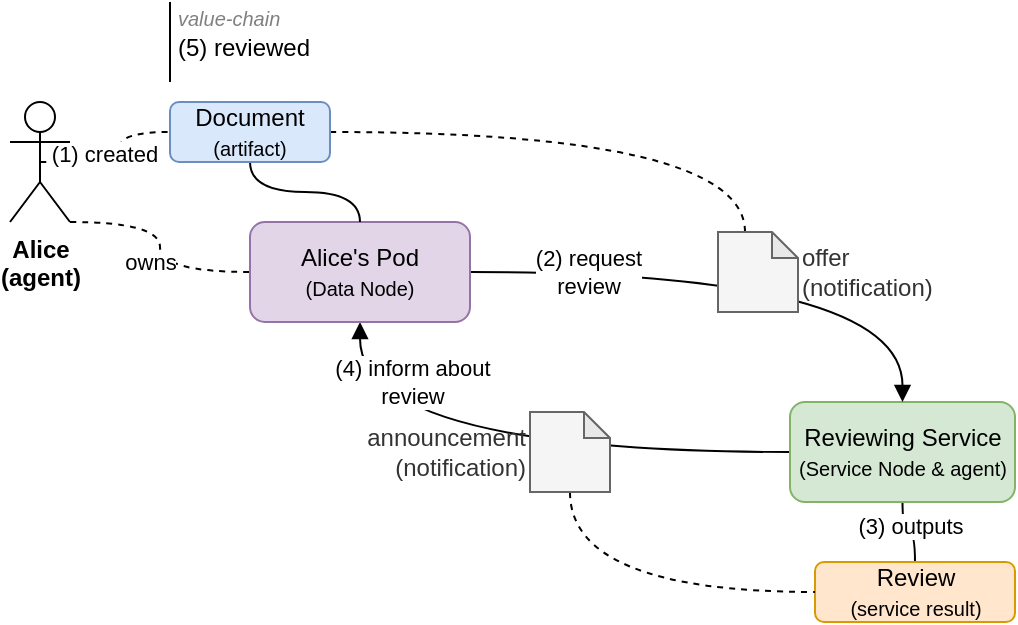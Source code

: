 <mxfile>
    <diagram id="FYxh5xCpOjdC66S7ffr5" name="Page-1">
        <mxGraphModel dx="654" dy="1813" grid="1" gridSize="10" guides="1" tooltips="1" connect="1" arrows="1" fold="1" page="1" pageScale="1" pageWidth="827" pageHeight="1169" math="0" shadow="0">
            <root>
                <mxCell id="0"/>
                <mxCell id="1" parent="0"/>
                <mxCell id="6" style="edgeStyle=orthogonalEdgeStyle;html=1;exitX=0.5;exitY=0.5;exitDx=0;exitDy=0;exitPerimeter=0;entryX=0;entryY=0.5;entryDx=0;entryDy=0;curved=1;endArrow=none;endFill=0;dashed=1;" parent="1" source="2" target="5" edge="1">
                    <mxGeometry relative="1" as="geometry"/>
                </mxCell>
                <mxCell id="22" value="(1) created" style="edgeLabel;html=1;align=center;verticalAlign=middle;resizable=0;points=[];" parent="6" vertex="1" connectable="0">
                    <mxGeometry x="-0.202" y="4" relative="1" as="geometry">
                        <mxPoint as="offset"/>
                    </mxGeometry>
                </mxCell>
                <mxCell id="7" style="edgeStyle=orthogonalEdgeStyle;curved=1;html=1;exitX=1;exitY=1;exitDx=0;exitDy=0;exitPerimeter=0;entryX=0;entryY=0.5;entryDx=0;entryDy=0;dashed=1;endArrow=none;endFill=0;" parent="1" source="2" target="4" edge="1">
                    <mxGeometry relative="1" as="geometry">
                        <Array as="points">
                            <mxPoint x="115" y="-580"/>
                            <mxPoint x="115" y="-555"/>
                        </Array>
                    </mxGeometry>
                </mxCell>
                <mxCell id="23" value="owns" style="edgeLabel;html=1;align=center;verticalAlign=middle;resizable=0;points=[];" parent="7" vertex="1" connectable="0">
                    <mxGeometry x="-0.445" y="-5" relative="1" as="geometry">
                        <mxPoint x="8" y="15" as="offset"/>
                    </mxGeometry>
                </mxCell>
                <mxCell id="2" value="Alice&lt;br&gt;(agent)" style="shape=umlActor;verticalLabelPosition=bottom;verticalAlign=top;html=1;outlineConnect=0;fontStyle=1" parent="1" vertex="1">
                    <mxGeometry x="40" y="-640" width="30" height="60" as="geometry"/>
                </mxCell>
                <mxCell id="13" style="edgeStyle=orthogonalEdgeStyle;curved=1;html=1;exitX=0.5;exitY=1;exitDx=0;exitDy=0;entryX=0.5;entryY=0;entryDx=0;entryDy=0;endArrow=none;endFill=0;" parent="1" source="3" target="12" edge="1">
                    <mxGeometry relative="1" as="geometry"/>
                </mxCell>
                <mxCell id="26" value="(3) outputs" style="edgeLabel;html=1;align=center;verticalAlign=middle;resizable=0;points=[];" parent="13" vertex="1" connectable="0">
                    <mxGeometry x="0.029" y="3" relative="1" as="geometry">
                        <mxPoint as="offset"/>
                    </mxGeometry>
                </mxCell>
                <mxCell id="17" style="edgeStyle=orthogonalEdgeStyle;curved=1;html=1;exitX=0;exitY=0.5;exitDx=0;exitDy=0;entryX=0.5;entryY=1;entryDx=0;entryDy=0;endArrow=block;endFill=1;" parent="1" source="3" target="4" edge="1">
                    <mxGeometry relative="1" as="geometry"/>
                </mxCell>
                <mxCell id="21" value="(4) inform about &lt;br&gt;review" style="edgeLabel;html=1;align=center;verticalAlign=middle;resizable=0;points=[];" parent="17" vertex="1" connectable="0">
                    <mxGeometry x="0.351" y="-23" relative="1" as="geometry">
                        <mxPoint y="-12" as="offset"/>
                    </mxGeometry>
                </mxCell>
                <mxCell id="3" value="Reviewing Service&lt;br&gt;&lt;span style=&quot;font-size: 10px&quot;&gt;(Service Node &amp;amp; agent)&lt;br&gt;&lt;/span&gt;" style="rounded=1;whiteSpace=wrap;html=1;fillColor=#d5e8d4;strokeColor=#82b366;" parent="1" vertex="1">
                    <mxGeometry x="430" y="-490" width="112.5" height="50" as="geometry"/>
                </mxCell>
                <mxCell id="15" style="edgeStyle=orthogonalEdgeStyle;curved=1;html=1;exitX=1;exitY=0.5;exitDx=0;exitDy=0;entryX=0.5;entryY=0;entryDx=0;entryDy=0;endArrow=block;endFill=1;" parent="1" source="4" target="3" edge="1">
                    <mxGeometry relative="1" as="geometry">
                        <Array as="points">
                            <mxPoint x="486" y="-555"/>
                        </Array>
                    </mxGeometry>
                </mxCell>
                <mxCell id="20" value="(2) request &lt;br&gt;review" style="edgeLabel;html=1;align=center;verticalAlign=middle;resizable=0;points=[];" parent="15" vertex="1" connectable="0">
                    <mxGeometry x="-0.582" relative="1" as="geometry">
                        <mxPoint as="offset"/>
                    </mxGeometry>
                </mxCell>
                <mxCell id="4" value="Alice's Pod&lt;br&gt;&lt;font style=&quot;font-size: 10px&quot;&gt;(Data Node)&lt;/font&gt;" style="rounded=1;whiteSpace=wrap;html=1;fillColor=#e1d5e7;strokeColor=#9673a6;" parent="1" vertex="1">
                    <mxGeometry x="160" y="-580" width="110" height="50" as="geometry"/>
                </mxCell>
                <mxCell id="8" style="edgeStyle=orthogonalEdgeStyle;curved=1;html=1;exitX=0.5;exitY=1;exitDx=0;exitDy=0;endArrow=none;endFill=0;" parent="1" source="5" target="4" edge="1">
                    <mxGeometry relative="1" as="geometry"/>
                </mxCell>
                <mxCell id="16" style="edgeStyle=orthogonalEdgeStyle;curved=1;html=1;exitX=1;exitY=0.5;exitDx=0;exitDy=0;entryX=0;entryY=0;entryDx=13.5;entryDy=0;entryPerimeter=0;endArrow=none;endFill=0;dashed=1;" parent="1" source="5" target="14" edge="1">
                    <mxGeometry relative="1" as="geometry"/>
                </mxCell>
                <mxCell id="5" value="Document&lt;br&gt;&lt;font style=&quot;font-size: 10px&quot;&gt;(artifact)&lt;/font&gt;" style="rounded=1;whiteSpace=wrap;html=1;fillColor=#dae8fc;strokeColor=#6c8ebf;strokeWidth=1;" parent="1" vertex="1">
                    <mxGeometry x="120" y="-640" width="80" height="30" as="geometry"/>
                </mxCell>
                <mxCell id="12" value="Review&lt;br&gt;&lt;font style=&quot;font-size: 10px&quot;&gt;(service result)&lt;/font&gt;" style="rounded=1;whiteSpace=wrap;html=1;fillColor=#ffe6cc;strokeColor=#d79b00;strokeWidth=1;" parent="1" vertex="1">
                    <mxGeometry x="442.5" y="-410" width="100" height="30" as="geometry"/>
                </mxCell>
                <mxCell id="14" value="offer&lt;br&gt;(notification)" style="shape=note;whiteSpace=wrap;html=1;backgroundOutline=1;darkOpacity=0.05;size=13;fillColor=#f5f5f5;fontColor=#333333;strokeColor=#666666;labelPosition=right;verticalLabelPosition=middle;align=left;verticalAlign=middle;" parent="1" vertex="1">
                    <mxGeometry x="394" y="-575" width="40" height="40" as="geometry"/>
                </mxCell>
                <mxCell id="19" style="edgeStyle=orthogonalEdgeStyle;curved=1;html=1;exitX=0.5;exitY=1;exitDx=0;exitDy=0;exitPerimeter=0;entryX=0;entryY=0.5;entryDx=0;entryDy=0;dashed=1;endArrow=none;endFill=0;" parent="1" source="18" target="12" edge="1">
                    <mxGeometry relative="1" as="geometry"/>
                </mxCell>
                <mxCell id="18" value="announcement&lt;br&gt;(notification)" style="shape=note;whiteSpace=wrap;html=1;backgroundOutline=1;darkOpacity=0.05;size=13;fillColor=#f5f5f5;fontColor=#333333;strokeColor=#666666;labelPosition=left;verticalLabelPosition=middle;align=right;verticalAlign=middle;" parent="1" vertex="1">
                    <mxGeometry x="300" y="-485" width="40" height="40" as="geometry"/>
                </mxCell>
                <mxCell id="27" value="" style="endArrow=none;html=1;" parent="1" edge="1">
                    <mxGeometry width="50" height="50" relative="1" as="geometry">
                        <mxPoint x="120" y="-650" as="sourcePoint"/>
                        <mxPoint x="120" y="-690" as="targetPoint"/>
                    </mxGeometry>
                </mxCell>
                <mxCell id="28" value="&lt;font style=&quot;font-size: 10px&quot; color=&quot;#808080&quot;&gt;&lt;i&gt;value-chain&lt;/i&gt;&lt;/font&gt;&lt;br&gt;(5) reviewed&amp;nbsp;" style="text;html=1;strokeColor=none;fillColor=none;align=left;verticalAlign=middle;whiteSpace=wrap;rounded=0;" parent="1" vertex="1">
                    <mxGeometry x="122" y="-690" width="80" height="30" as="geometry"/>
                </mxCell>
            </root>
        </mxGraphModel>
    </diagram>
</mxfile>